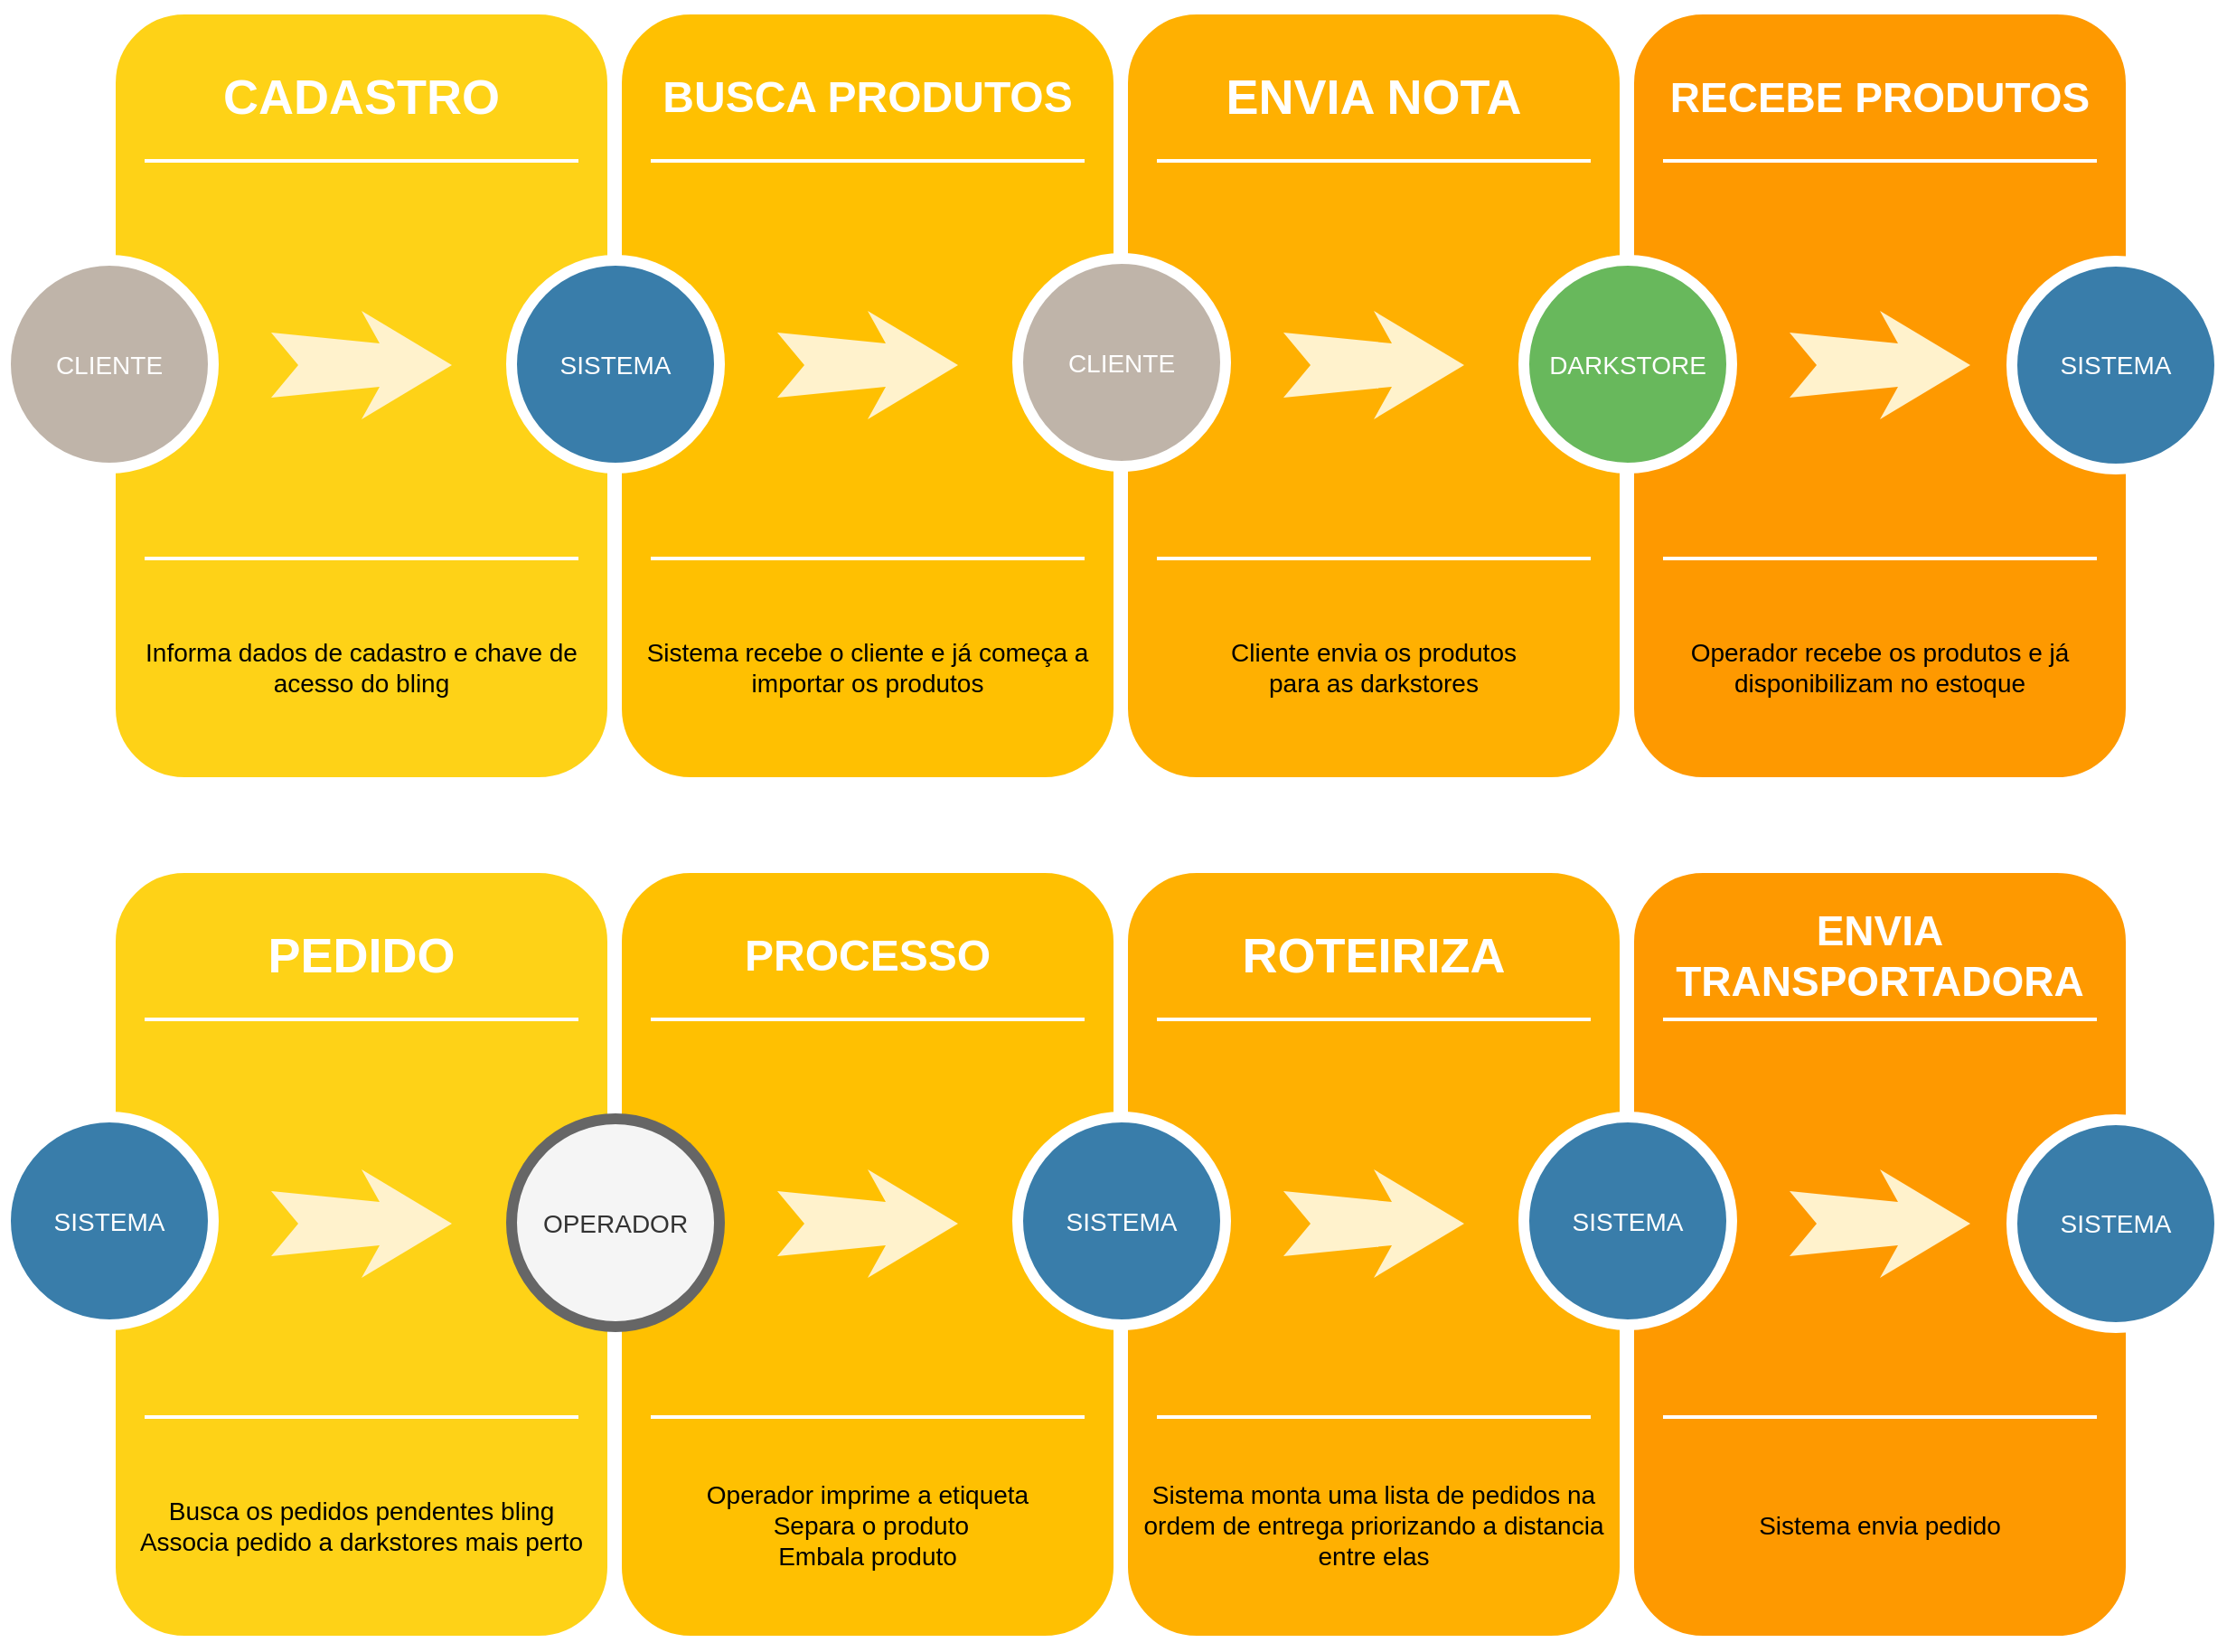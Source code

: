 <mxfile version="20.2.3" type="github">
  <diagram name="Page-1" id="12e1b939-464a-85fe-373e-61e167be1490">
    <mxGraphModel dx="3276" dy="1692" grid="0" gridSize="10" guides="0" tooltips="1" connect="1" arrows="1" fold="1" page="1" pageScale="1.5" pageWidth="1169" pageHeight="826" background="none" math="0" shadow="0">
      <root>
        <mxCell id="0" />
        <mxCell id="1" parent="0" />
        <mxCell id="60da8b9f42644d3a-2" value="" style="whiteSpace=wrap;html=1;rounded=1;shadow=0;strokeWidth=8;fontSize=20;align=center;fillColor=#FED217;strokeColor=#FFFFFF;" parent="1" vertex="1">
          <mxGeometry x="337" y="60" width="280" height="430" as="geometry" />
        </mxCell>
        <mxCell id="60da8b9f42644d3a-3" value="CADASTRO" style="text;html=1;strokeColor=none;fillColor=none;align=center;verticalAlign=middle;whiteSpace=wrap;rounded=0;shadow=0;fontSize=27;fontColor=#FFFFFF;fontStyle=1" parent="1" vertex="1">
          <mxGeometry x="337" y="80" width="280" height="60" as="geometry" />
        </mxCell>
        <mxCell id="60da8b9f42644d3a-4" value="Informa dados de cadastro e chave de acesso do bling" style="text;html=1;strokeColor=none;fillColor=none;align=center;verticalAlign=middle;whiteSpace=wrap;rounded=0;shadow=0;fontSize=14;fontColor=#000000;" parent="1" vertex="1">
          <mxGeometry x="337" y="380" width="280" height="90" as="geometry" />
        </mxCell>
        <mxCell id="60da8b9f42644d3a-6" value="" style="line;strokeWidth=2;html=1;rounded=0;shadow=0;fontSize=27;align=center;fillColor=none;strokeColor=#FFFFFF;" parent="1" vertex="1">
          <mxGeometry x="357" y="140" width="240" height="10" as="geometry" />
        </mxCell>
        <mxCell id="60da8b9f42644d3a-7" value="" style="line;strokeWidth=2;html=1;rounded=0;shadow=0;fontSize=27;align=center;fillColor=none;strokeColor=#FFFFFF;" parent="1" vertex="1">
          <mxGeometry x="357" y="360" width="240" height="10" as="geometry" />
        </mxCell>
        <mxCell id="60da8b9f42644d3a-8" value="CLIENTE" style="ellipse;whiteSpace=wrap;html=1;rounded=0;shadow=0;strokeWidth=6;fontSize=14;align=center;fillColor=#BFB4A9;strokeColor=#FFFFFF;fontColor=#FFFFFF;" parent="1" vertex="1">
          <mxGeometry x="280" y="200" width="115" height="115" as="geometry" />
        </mxCell>
        <mxCell id="60da8b9f42644d3a-9" value="" style="html=1;shadow=0;dashed=0;align=center;verticalAlign=middle;shape=mxgraph.arrows2.stylisedArrow;dy=0.6;dx=40;notch=15;feather=0.4;rounded=0;strokeWidth=1;fontSize=27;strokeColor=none;fillColor=#fff2cc;" parent="1" vertex="1">
          <mxGeometry x="427" y="228" width="100" height="60" as="geometry" />
        </mxCell>
        <mxCell id="60da8b9f42644d3a-17" value="" style="whiteSpace=wrap;html=1;rounded=1;shadow=0;strokeWidth=8;fontSize=20;align=center;fillColor=#FFC001;strokeColor=#FFFFFF;" parent="1" vertex="1">
          <mxGeometry x="617" y="60" width="280" height="430" as="geometry" />
        </mxCell>
        <mxCell id="60da8b9f42644d3a-18" value="BUSCA PRODUTOS" style="text;html=1;strokeColor=none;fillColor=none;align=center;verticalAlign=middle;whiteSpace=wrap;rounded=0;shadow=0;fontSize=24;fontColor=#FFFFFF;fontStyle=1" parent="1" vertex="1">
          <mxGeometry x="617" y="80" width="280" height="60" as="geometry" />
        </mxCell>
        <mxCell id="60da8b9f42644d3a-19" value="Sistema recebe o cliente e já começa a importar os produtos" style="text;html=1;strokeColor=none;fillColor=none;align=center;verticalAlign=middle;whiteSpace=wrap;rounded=0;shadow=0;fontSize=14;fontColor=#000000;" parent="1" vertex="1">
          <mxGeometry x="617" y="380" width="280" height="90" as="geometry" />
        </mxCell>
        <mxCell id="60da8b9f42644d3a-20" value="" style="line;strokeWidth=2;html=1;rounded=0;shadow=0;fontSize=27;align=center;fillColor=none;strokeColor=#FFFFFF;" parent="1" vertex="1">
          <mxGeometry x="637" y="140" width="240" height="10" as="geometry" />
        </mxCell>
        <mxCell id="60da8b9f42644d3a-21" value="" style="line;strokeWidth=2;html=1;rounded=0;shadow=0;fontSize=27;align=center;fillColor=none;strokeColor=#FFFFFF;" parent="1" vertex="1">
          <mxGeometry x="637" y="360" width="240" height="10" as="geometry" />
        </mxCell>
        <mxCell id="60da8b9f42644d3a-22" value="SISTEMA" style="ellipse;whiteSpace=wrap;html=1;rounded=0;shadow=0;strokeWidth=6;fontSize=14;align=center;fillColor=#397DAA;strokeColor=#FFFFFF;fontColor=#FFFFFF;" parent="1" vertex="1">
          <mxGeometry x="560" y="200" width="115" height="115" as="geometry" />
        </mxCell>
        <mxCell id="60da8b9f42644d3a-23" value="" style="html=1;shadow=0;dashed=0;align=center;verticalAlign=middle;shape=mxgraph.arrows2.stylisedArrow;dy=0.6;dx=40;notch=15;feather=0.4;rounded=0;strokeWidth=1;fontSize=27;strokeColor=none;fillColor=#fff2cc;" parent="1" vertex="1">
          <mxGeometry x="707" y="228" width="100" height="60" as="geometry" />
        </mxCell>
        <mxCell id="60da8b9f42644d3a-24" value="" style="whiteSpace=wrap;html=1;rounded=1;shadow=0;strokeWidth=8;fontSize=20;align=center;fillColor=#FFB001;strokeColor=#FFFFFF;" parent="1" vertex="1">
          <mxGeometry x="897" y="60" width="280" height="430" as="geometry" />
        </mxCell>
        <mxCell id="60da8b9f42644d3a-25" value="ENVIA NOTA" style="text;html=1;strokeColor=none;fillColor=none;align=center;verticalAlign=middle;whiteSpace=wrap;rounded=0;shadow=0;fontSize=27;fontColor=#FFFFFF;fontStyle=1" parent="1" vertex="1">
          <mxGeometry x="897" y="80" width="280" height="60" as="geometry" />
        </mxCell>
        <mxCell id="60da8b9f42644d3a-26" value="Cliente envia os produtos &lt;br&gt;para as darkstores" style="text;html=1;strokeColor=none;fillColor=none;align=center;verticalAlign=middle;whiteSpace=wrap;rounded=0;shadow=0;fontSize=14;fontColor=#000000;" parent="1" vertex="1">
          <mxGeometry x="897" y="380" width="280" height="90" as="geometry" />
        </mxCell>
        <mxCell id="60da8b9f42644d3a-27" value="" style="line;strokeWidth=2;html=1;rounded=0;shadow=0;fontSize=27;align=center;fillColor=none;strokeColor=#FFFFFF;" parent="1" vertex="1">
          <mxGeometry x="917" y="140" width="240" height="10" as="geometry" />
        </mxCell>
        <mxCell id="60da8b9f42644d3a-28" value="" style="line;strokeWidth=2;html=1;rounded=0;shadow=0;fontSize=27;align=center;fillColor=none;strokeColor=#FFFFFF;" parent="1" vertex="1">
          <mxGeometry x="917" y="360" width="240" height="10" as="geometry" />
        </mxCell>
        <mxCell id="60da8b9f42644d3a-30" value="" style="html=1;shadow=0;dashed=0;align=center;verticalAlign=middle;shape=mxgraph.arrows2.stylisedArrow;dy=0.6;dx=40;notch=15;feather=0.4;rounded=0;strokeWidth=1;fontSize=27;strokeColor=none;fillColor=#fff2cc;" parent="1" vertex="1">
          <mxGeometry x="987" y="228" width="100" height="60" as="geometry" />
        </mxCell>
        <mxCell id="60da8b9f42644d3a-31" value="" style="whiteSpace=wrap;html=1;rounded=1;shadow=0;strokeWidth=8;fontSize=20;align=center;fillColor=#FE9900;strokeColor=#FFFFFF;" parent="1" vertex="1">
          <mxGeometry x="1177" y="60" width="280" height="430" as="geometry" />
        </mxCell>
        <mxCell id="60da8b9f42644d3a-32" value="RECEBE PRODUTOS" style="text;html=1;strokeColor=none;fillColor=none;align=center;verticalAlign=middle;whiteSpace=wrap;rounded=0;shadow=0;fontSize=23;fontColor=#FFFFFF;fontStyle=1" parent="1" vertex="1">
          <mxGeometry x="1177" y="80" width="280" height="60" as="geometry" />
        </mxCell>
        <mxCell id="60da8b9f42644d3a-33" value="Operador recebe os produtos e já disponibilizam no estoque" style="text;html=1;strokeColor=none;fillColor=none;align=center;verticalAlign=middle;whiteSpace=wrap;rounded=0;shadow=0;fontSize=14;fontColor=#000000;" parent="1" vertex="1">
          <mxGeometry x="1177" y="380" width="280" height="90" as="geometry" />
        </mxCell>
        <mxCell id="60da8b9f42644d3a-34" value="" style="line;strokeWidth=2;html=1;rounded=0;shadow=0;fontSize=27;align=center;fillColor=none;strokeColor=#FFFFFF;" parent="1" vertex="1">
          <mxGeometry x="1197" y="140" width="240" height="10" as="geometry" />
        </mxCell>
        <mxCell id="60da8b9f42644d3a-35" value="" style="line;strokeWidth=2;html=1;rounded=0;shadow=0;fontSize=27;align=center;fillColor=none;strokeColor=#FFFFFF;" parent="1" vertex="1">
          <mxGeometry x="1197" y="360" width="240" height="10" as="geometry" />
        </mxCell>
        <mxCell id="60da8b9f42644d3a-36" value="DARKSTORE" style="ellipse;whiteSpace=wrap;html=1;rounded=0;shadow=0;strokeWidth=6;fontSize=14;align=center;fillColor=#68B85C;strokeColor=#FFFFFF;fontColor=#FFFFFF;" parent="1" vertex="1">
          <mxGeometry x="1120" y="200" width="115" height="115" as="geometry" />
        </mxCell>
        <mxCell id="60da8b9f42644d3a-37" value="" style="html=1;shadow=0;dashed=0;align=center;verticalAlign=middle;shape=mxgraph.arrows2.stylisedArrow;dy=0.6;dx=40;notch=15;feather=0.4;rounded=0;strokeWidth=1;fontSize=27;strokeColor=none;fillColor=#fff2cc;" parent="1" vertex="1">
          <mxGeometry x="1267" y="228" width="100" height="60" as="geometry" />
        </mxCell>
        <mxCell id="8WvqrpqOTfoRhBSWZxd6-2" value="CLIENTE" style="ellipse;whiteSpace=wrap;html=1;rounded=0;shadow=0;strokeWidth=6;fontSize=14;align=center;fillColor=#BFB4A9;strokeColor=#FFFFFF;fontColor=#FFFFFF;" vertex="1" parent="1">
          <mxGeometry x="840" y="199" width="115" height="115" as="geometry" />
        </mxCell>
        <mxCell id="8WvqrpqOTfoRhBSWZxd6-7" value="SISTEMA" style="ellipse;whiteSpace=wrap;html=1;rounded=0;shadow=0;strokeWidth=6;fontSize=14;align=center;fillColor=#397DAA;strokeColor=#FFFFFF;fontColor=#FFFFFF;" vertex="1" parent="1">
          <mxGeometry x="1390" y="200.5" width="115" height="115" as="geometry" />
        </mxCell>
        <mxCell id="8WvqrpqOTfoRhBSWZxd6-16" value="" style="whiteSpace=wrap;html=1;rounded=1;shadow=0;strokeWidth=8;fontSize=20;align=center;fillColor=#FED217;strokeColor=#FFFFFF;" vertex="1" parent="1">
          <mxGeometry x="337" y="535" width="280" height="430" as="geometry" />
        </mxCell>
        <mxCell id="8WvqrpqOTfoRhBSWZxd6-17" value="PEDIDO" style="text;html=1;strokeColor=none;fillColor=none;align=center;verticalAlign=middle;whiteSpace=wrap;rounded=0;shadow=0;fontSize=27;fontColor=#FFFFFF;fontStyle=1" vertex="1" parent="1">
          <mxGeometry x="337" y="555" width="280" height="60" as="geometry" />
        </mxCell>
        <mxCell id="8WvqrpqOTfoRhBSWZxd6-18" value="Busca os pedidos pendentes bling&lt;br&gt;Associa pedido a darkstores mais perto" style="text;html=1;strokeColor=none;fillColor=none;align=center;verticalAlign=middle;whiteSpace=wrap;rounded=0;shadow=0;fontSize=14;fontColor=#000000;" vertex="1" parent="1">
          <mxGeometry x="337" y="855" width="280" height="90" as="geometry" />
        </mxCell>
        <mxCell id="8WvqrpqOTfoRhBSWZxd6-19" value="" style="line;strokeWidth=2;html=1;rounded=0;shadow=0;fontSize=27;align=center;fillColor=none;strokeColor=#FFFFFF;" vertex="1" parent="1">
          <mxGeometry x="357" y="615" width="240" height="10" as="geometry" />
        </mxCell>
        <mxCell id="8WvqrpqOTfoRhBSWZxd6-20" value="" style="line;strokeWidth=2;html=1;rounded=0;shadow=0;fontSize=27;align=center;fillColor=none;strokeColor=#FFFFFF;" vertex="1" parent="1">
          <mxGeometry x="357" y="835" width="240" height="10" as="geometry" />
        </mxCell>
        <mxCell id="8WvqrpqOTfoRhBSWZxd6-22" value="" style="html=1;shadow=0;dashed=0;align=center;verticalAlign=middle;shape=mxgraph.arrows2.stylisedArrow;dy=0.6;dx=40;notch=15;feather=0.4;rounded=0;strokeWidth=1;fontSize=27;strokeColor=none;fillColor=#fff2cc;" vertex="1" parent="1">
          <mxGeometry x="427" y="703" width="100" height="60" as="geometry" />
        </mxCell>
        <mxCell id="8WvqrpqOTfoRhBSWZxd6-23" value="" style="whiteSpace=wrap;html=1;rounded=1;shadow=0;strokeWidth=8;fontSize=20;align=center;fillColor=#FFC001;strokeColor=#FFFFFF;" vertex="1" parent="1">
          <mxGeometry x="617" y="535" width="280" height="430" as="geometry" />
        </mxCell>
        <mxCell id="8WvqrpqOTfoRhBSWZxd6-24" value="PROCESSO" style="text;html=1;strokeColor=none;fillColor=none;align=center;verticalAlign=middle;whiteSpace=wrap;rounded=0;shadow=0;fontSize=24;fontColor=#FFFFFF;fontStyle=1" vertex="1" parent="1">
          <mxGeometry x="617" y="555" width="280" height="60" as="geometry" />
        </mxCell>
        <mxCell id="8WvqrpqOTfoRhBSWZxd6-25" value="Operador imprime a etiqueta&lt;br&gt;&amp;nbsp;Separa o produto&lt;br&gt;Embala produto" style="text;html=1;strokeColor=none;fillColor=none;align=center;verticalAlign=middle;whiteSpace=wrap;rounded=0;shadow=0;fontSize=14;fontColor=#000000;" vertex="1" parent="1">
          <mxGeometry x="617" y="855" width="280" height="90" as="geometry" />
        </mxCell>
        <mxCell id="8WvqrpqOTfoRhBSWZxd6-26" value="" style="line;strokeWidth=2;html=1;rounded=0;shadow=0;fontSize=27;align=center;fillColor=none;strokeColor=#FFFFFF;" vertex="1" parent="1">
          <mxGeometry x="637" y="615" width="240" height="10" as="geometry" />
        </mxCell>
        <mxCell id="8WvqrpqOTfoRhBSWZxd6-27" value="" style="line;strokeWidth=2;html=1;rounded=0;shadow=0;fontSize=27;align=center;fillColor=none;strokeColor=#FFFFFF;" vertex="1" parent="1">
          <mxGeometry x="637" y="835" width="240" height="10" as="geometry" />
        </mxCell>
        <mxCell id="8WvqrpqOTfoRhBSWZxd6-28" value="OPERADOR" style="ellipse;whiteSpace=wrap;html=1;rounded=0;shadow=0;strokeWidth=6;fontSize=14;align=center;fillColor=#f5f5f5;strokeColor=#666666;fontColor=#333333;" vertex="1" parent="1">
          <mxGeometry x="560" y="675" width="115" height="115" as="geometry" />
        </mxCell>
        <mxCell id="8WvqrpqOTfoRhBSWZxd6-29" value="" style="html=1;shadow=0;dashed=0;align=center;verticalAlign=middle;shape=mxgraph.arrows2.stylisedArrow;dy=0.6;dx=40;notch=15;feather=0.4;rounded=0;strokeWidth=1;fontSize=27;strokeColor=none;fillColor=#fff2cc;" vertex="1" parent="1">
          <mxGeometry x="707" y="703" width="100" height="60" as="geometry" />
        </mxCell>
        <mxCell id="8WvqrpqOTfoRhBSWZxd6-30" value="" style="whiteSpace=wrap;html=1;rounded=1;shadow=0;strokeWidth=8;fontSize=20;align=center;fillColor=#FFB001;strokeColor=#FFFFFF;" vertex="1" parent="1">
          <mxGeometry x="897" y="535" width="280" height="430" as="geometry" />
        </mxCell>
        <mxCell id="8WvqrpqOTfoRhBSWZxd6-31" value="ROTEIRIZA" style="text;html=1;strokeColor=none;fillColor=none;align=center;verticalAlign=middle;whiteSpace=wrap;rounded=0;shadow=0;fontSize=27;fontColor=#FFFFFF;fontStyle=1" vertex="1" parent="1">
          <mxGeometry x="897" y="555" width="280" height="60" as="geometry" />
        </mxCell>
        <mxCell id="8WvqrpqOTfoRhBSWZxd6-32" value="Sistema monta uma lista de pedidos na ordem de entrega priorizando a distancia entre elas" style="text;html=1;strokeColor=none;fillColor=none;align=center;verticalAlign=middle;whiteSpace=wrap;rounded=0;shadow=0;fontSize=14;fontColor=#000000;" vertex="1" parent="1">
          <mxGeometry x="897" y="855" width="280" height="90" as="geometry" />
        </mxCell>
        <mxCell id="8WvqrpqOTfoRhBSWZxd6-33" value="" style="line;strokeWidth=2;html=1;rounded=0;shadow=0;fontSize=27;align=center;fillColor=none;strokeColor=#FFFFFF;" vertex="1" parent="1">
          <mxGeometry x="917" y="615" width="240" height="10" as="geometry" />
        </mxCell>
        <mxCell id="8WvqrpqOTfoRhBSWZxd6-34" value="" style="line;strokeWidth=2;html=1;rounded=0;shadow=0;fontSize=27;align=center;fillColor=none;strokeColor=#FFFFFF;" vertex="1" parent="1">
          <mxGeometry x="917" y="835" width="240" height="10" as="geometry" />
        </mxCell>
        <mxCell id="8WvqrpqOTfoRhBSWZxd6-35" value="" style="html=1;shadow=0;dashed=0;align=center;verticalAlign=middle;shape=mxgraph.arrows2.stylisedArrow;dy=0.6;dx=40;notch=15;feather=0.4;rounded=0;strokeWidth=1;fontSize=27;strokeColor=none;fillColor=#fff2cc;" vertex="1" parent="1">
          <mxGeometry x="987" y="703" width="100" height="60" as="geometry" />
        </mxCell>
        <mxCell id="8WvqrpqOTfoRhBSWZxd6-36" value="" style="whiteSpace=wrap;html=1;rounded=1;shadow=0;strokeWidth=8;fontSize=20;align=center;fillColor=#FE9900;strokeColor=#FFFFFF;" vertex="1" parent="1">
          <mxGeometry x="1177" y="535" width="280" height="430" as="geometry" />
        </mxCell>
        <mxCell id="8WvqrpqOTfoRhBSWZxd6-37" value="ENVIA TRANSPORTADORA" style="text;html=1;strokeColor=none;fillColor=none;align=center;verticalAlign=middle;whiteSpace=wrap;rounded=0;shadow=0;fontSize=23;fontColor=#FFFFFF;fontStyle=1" vertex="1" parent="1">
          <mxGeometry x="1177" y="555" width="280" height="60" as="geometry" />
        </mxCell>
        <mxCell id="8WvqrpqOTfoRhBSWZxd6-38" value="Sistema envia pedido" style="text;html=1;strokeColor=none;fillColor=none;align=center;verticalAlign=middle;whiteSpace=wrap;rounded=0;shadow=0;fontSize=14;fontColor=#000000;" vertex="1" parent="1">
          <mxGeometry x="1177" y="855" width="280" height="90" as="geometry" />
        </mxCell>
        <mxCell id="8WvqrpqOTfoRhBSWZxd6-39" value="" style="line;strokeWidth=2;html=1;rounded=0;shadow=0;fontSize=27;align=center;fillColor=none;strokeColor=#FFFFFF;" vertex="1" parent="1">
          <mxGeometry x="1197" y="615" width="240" height="10" as="geometry" />
        </mxCell>
        <mxCell id="8WvqrpqOTfoRhBSWZxd6-40" value="" style="line;strokeWidth=2;html=1;rounded=0;shadow=0;fontSize=27;align=center;fillColor=none;strokeColor=#FFFFFF;" vertex="1" parent="1">
          <mxGeometry x="1197" y="835" width="240" height="10" as="geometry" />
        </mxCell>
        <mxCell id="8WvqrpqOTfoRhBSWZxd6-42" value="" style="html=1;shadow=0;dashed=0;align=center;verticalAlign=middle;shape=mxgraph.arrows2.stylisedArrow;dy=0.6;dx=40;notch=15;feather=0.4;rounded=0;strokeWidth=1;fontSize=27;strokeColor=none;fillColor=#fff2cc;" vertex="1" parent="1">
          <mxGeometry x="1267" y="703" width="100" height="60" as="geometry" />
        </mxCell>
        <mxCell id="8WvqrpqOTfoRhBSWZxd6-44" value="SISTEMA" style="ellipse;whiteSpace=wrap;html=1;rounded=0;shadow=0;strokeWidth=6;fontSize=14;align=center;fillColor=#397DAA;strokeColor=#FFFFFF;fontColor=#FFFFFF;" vertex="1" parent="1">
          <mxGeometry x="1390" y="675.5" width="115" height="115" as="geometry" />
        </mxCell>
        <mxCell id="8WvqrpqOTfoRhBSWZxd6-45" value="SISTEMA" style="ellipse;whiteSpace=wrap;html=1;rounded=0;shadow=0;strokeWidth=6;fontSize=14;align=center;fillColor=#397DAA;strokeColor=#FFFFFF;fontColor=#FFFFFF;" vertex="1" parent="1">
          <mxGeometry x="280" y="674" width="115" height="115" as="geometry" />
        </mxCell>
        <mxCell id="8WvqrpqOTfoRhBSWZxd6-46" value="SISTEMA" style="ellipse;whiteSpace=wrap;html=1;rounded=0;shadow=0;strokeWidth=6;fontSize=14;align=center;fillColor=#397DAA;strokeColor=#FFFFFF;fontColor=#FFFFFF;" vertex="1" parent="1">
          <mxGeometry x="840" y="674" width="115" height="115" as="geometry" />
        </mxCell>
        <mxCell id="8WvqrpqOTfoRhBSWZxd6-47" value="SISTEMA" style="ellipse;whiteSpace=wrap;html=1;rounded=0;shadow=0;strokeWidth=6;fontSize=14;align=center;fillColor=#397DAA;strokeColor=#FFFFFF;fontColor=#FFFFFF;" vertex="1" parent="1">
          <mxGeometry x="1120" y="674" width="115" height="115" as="geometry" />
        </mxCell>
      </root>
    </mxGraphModel>
  </diagram>
</mxfile>
